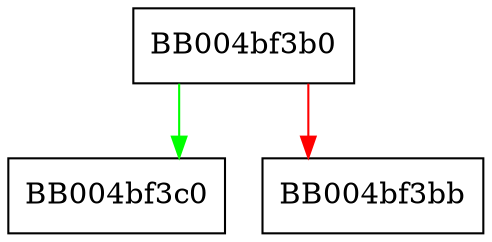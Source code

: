 digraph ossl_quic_stream_map_notify_size_known_recv_part {
  node [shape="box"];
  graph [splines=ortho];
  BB004bf3b0 -> BB004bf3c0 [color="green"];
  BB004bf3b0 -> BB004bf3bb [color="red"];
}